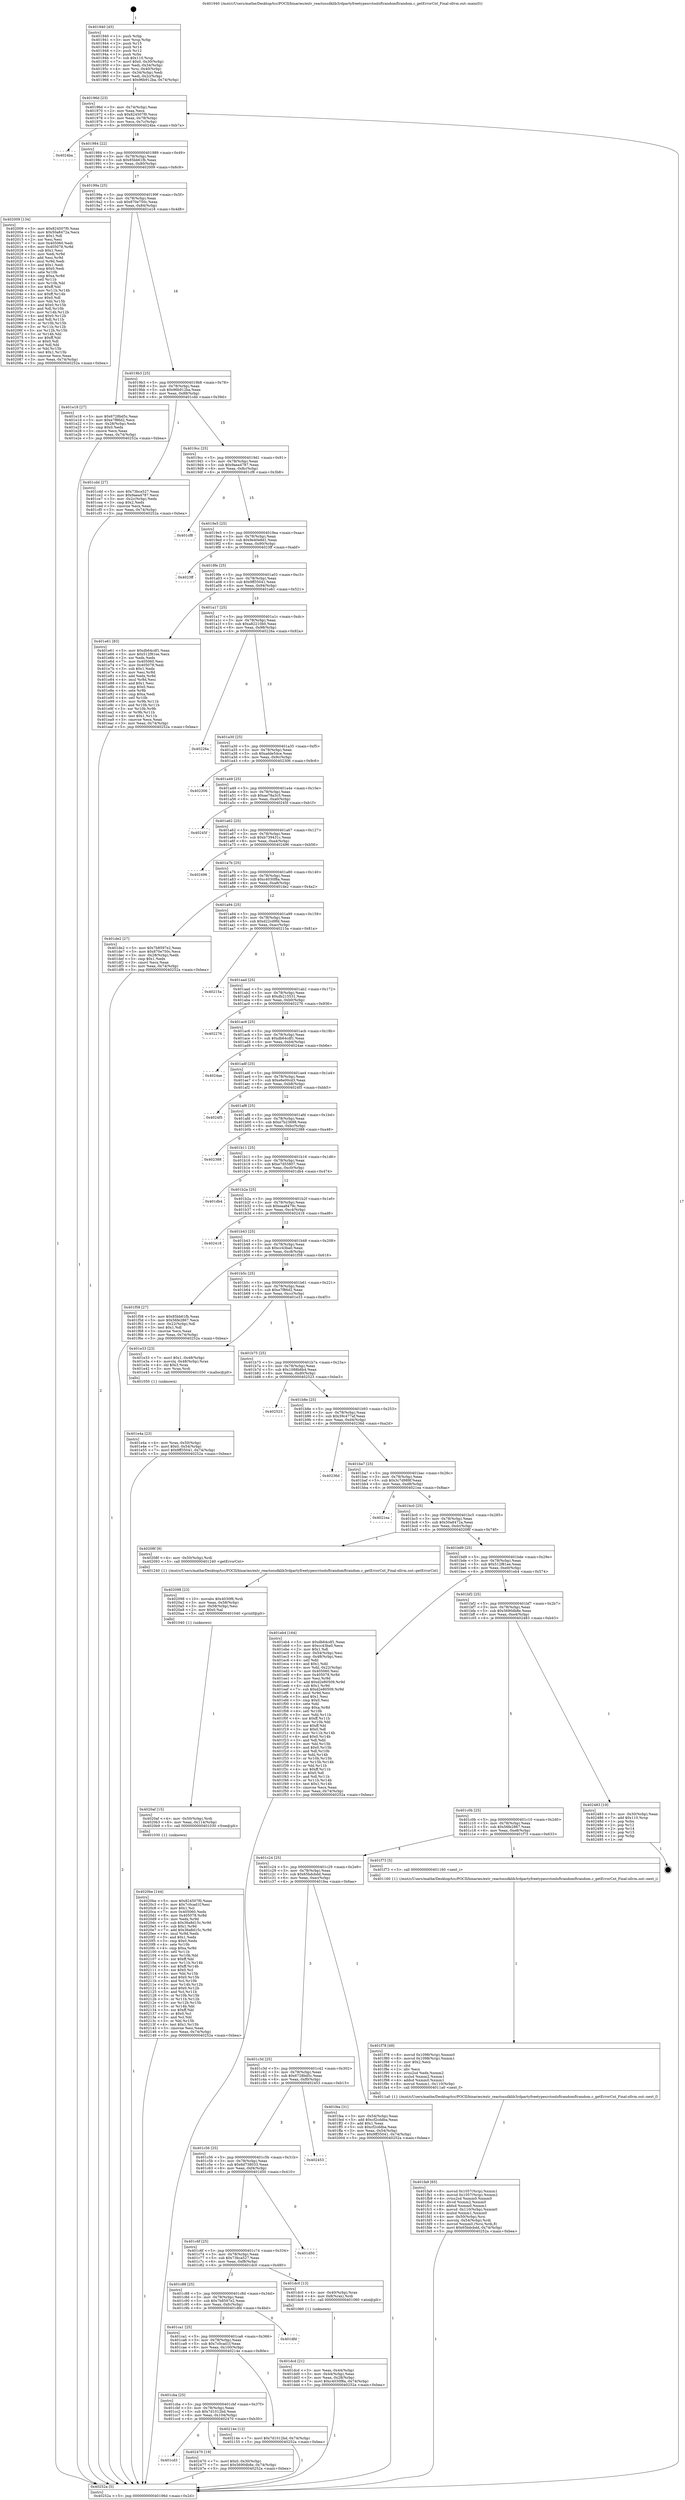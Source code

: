 digraph "0x401940" {
  label = "0x401940 (/mnt/c/Users/mathe/Desktop/tcc/POCII/binaries/extr_reactossdklib3rdpartyfreetypesrctoolsftrandomftrandom.c_getErrorCnt_Final-ollvm.out::main(0))"
  labelloc = "t"
  node[shape=record]

  Entry [label="",width=0.3,height=0.3,shape=circle,fillcolor=black,style=filled]
  "0x40196d" [label="{
     0x40196d [23]\l
     | [instrs]\l
     &nbsp;&nbsp;0x40196d \<+3\>: mov -0x74(%rbp),%eax\l
     &nbsp;&nbsp;0x401970 \<+2\>: mov %eax,%ecx\l
     &nbsp;&nbsp;0x401972 \<+6\>: sub $0x824507f0,%ecx\l
     &nbsp;&nbsp;0x401978 \<+3\>: mov %eax,-0x78(%rbp)\l
     &nbsp;&nbsp;0x40197b \<+3\>: mov %ecx,-0x7c(%rbp)\l
     &nbsp;&nbsp;0x40197e \<+6\>: je 00000000004024ba \<main+0xb7a\>\l
  }"]
  "0x4024ba" [label="{
     0x4024ba\l
  }", style=dashed]
  "0x401984" [label="{
     0x401984 [22]\l
     | [instrs]\l
     &nbsp;&nbsp;0x401984 \<+5\>: jmp 0000000000401989 \<main+0x49\>\l
     &nbsp;&nbsp;0x401989 \<+3\>: mov -0x78(%rbp),%eax\l
     &nbsp;&nbsp;0x40198c \<+5\>: sub $0x85bb61fb,%eax\l
     &nbsp;&nbsp;0x401991 \<+3\>: mov %eax,-0x80(%rbp)\l
     &nbsp;&nbsp;0x401994 \<+6\>: je 0000000000402009 \<main+0x6c9\>\l
  }"]
  Exit [label="",width=0.3,height=0.3,shape=circle,fillcolor=black,style=filled,peripheries=2]
  "0x402009" [label="{
     0x402009 [134]\l
     | [instrs]\l
     &nbsp;&nbsp;0x402009 \<+5\>: mov $0x824507f0,%eax\l
     &nbsp;&nbsp;0x40200e \<+5\>: mov $0x50a8472a,%ecx\l
     &nbsp;&nbsp;0x402013 \<+2\>: mov $0x1,%dl\l
     &nbsp;&nbsp;0x402015 \<+2\>: xor %esi,%esi\l
     &nbsp;&nbsp;0x402017 \<+7\>: mov 0x405060,%edi\l
     &nbsp;&nbsp;0x40201e \<+8\>: mov 0x405078,%r8d\l
     &nbsp;&nbsp;0x402026 \<+3\>: sub $0x1,%esi\l
     &nbsp;&nbsp;0x402029 \<+3\>: mov %edi,%r9d\l
     &nbsp;&nbsp;0x40202c \<+3\>: add %esi,%r9d\l
     &nbsp;&nbsp;0x40202f \<+4\>: imul %r9d,%edi\l
     &nbsp;&nbsp;0x402033 \<+3\>: and $0x1,%edi\l
     &nbsp;&nbsp;0x402036 \<+3\>: cmp $0x0,%edi\l
     &nbsp;&nbsp;0x402039 \<+4\>: sete %r10b\l
     &nbsp;&nbsp;0x40203d \<+4\>: cmp $0xa,%r8d\l
     &nbsp;&nbsp;0x402041 \<+4\>: setl %r11b\l
     &nbsp;&nbsp;0x402045 \<+3\>: mov %r10b,%bl\l
     &nbsp;&nbsp;0x402048 \<+3\>: xor $0xff,%bl\l
     &nbsp;&nbsp;0x40204b \<+3\>: mov %r11b,%r14b\l
     &nbsp;&nbsp;0x40204e \<+4\>: xor $0xff,%r14b\l
     &nbsp;&nbsp;0x402052 \<+3\>: xor $0x0,%dl\l
     &nbsp;&nbsp;0x402055 \<+3\>: mov %bl,%r15b\l
     &nbsp;&nbsp;0x402058 \<+4\>: and $0x0,%r15b\l
     &nbsp;&nbsp;0x40205c \<+3\>: and %dl,%r10b\l
     &nbsp;&nbsp;0x40205f \<+3\>: mov %r14b,%r12b\l
     &nbsp;&nbsp;0x402062 \<+4\>: and $0x0,%r12b\l
     &nbsp;&nbsp;0x402066 \<+3\>: and %dl,%r11b\l
     &nbsp;&nbsp;0x402069 \<+3\>: or %r10b,%r15b\l
     &nbsp;&nbsp;0x40206c \<+3\>: or %r11b,%r12b\l
     &nbsp;&nbsp;0x40206f \<+3\>: xor %r12b,%r15b\l
     &nbsp;&nbsp;0x402072 \<+3\>: or %r14b,%bl\l
     &nbsp;&nbsp;0x402075 \<+3\>: xor $0xff,%bl\l
     &nbsp;&nbsp;0x402078 \<+3\>: or $0x0,%dl\l
     &nbsp;&nbsp;0x40207b \<+2\>: and %dl,%bl\l
     &nbsp;&nbsp;0x40207d \<+3\>: or %bl,%r15b\l
     &nbsp;&nbsp;0x402080 \<+4\>: test $0x1,%r15b\l
     &nbsp;&nbsp;0x402084 \<+3\>: cmovne %ecx,%eax\l
     &nbsp;&nbsp;0x402087 \<+3\>: mov %eax,-0x74(%rbp)\l
     &nbsp;&nbsp;0x40208a \<+5\>: jmp 000000000040252a \<main+0xbea\>\l
  }"]
  "0x40199a" [label="{
     0x40199a [25]\l
     | [instrs]\l
     &nbsp;&nbsp;0x40199a \<+5\>: jmp 000000000040199f \<main+0x5f\>\l
     &nbsp;&nbsp;0x40199f \<+3\>: mov -0x78(%rbp),%eax\l
     &nbsp;&nbsp;0x4019a2 \<+5\>: sub $0x870e750c,%eax\l
     &nbsp;&nbsp;0x4019a7 \<+6\>: mov %eax,-0x84(%rbp)\l
     &nbsp;&nbsp;0x4019ad \<+6\>: je 0000000000401e18 \<main+0x4d8\>\l
  }"]
  "0x401cd3" [label="{
     0x401cd3\l
  }", style=dashed]
  "0x401e18" [label="{
     0x401e18 [27]\l
     | [instrs]\l
     &nbsp;&nbsp;0x401e18 \<+5\>: mov $0x6728bd5c,%eax\l
     &nbsp;&nbsp;0x401e1d \<+5\>: mov $0xe7f86d2,%ecx\l
     &nbsp;&nbsp;0x401e22 \<+3\>: mov -0x28(%rbp),%edx\l
     &nbsp;&nbsp;0x401e25 \<+3\>: cmp $0x0,%edx\l
     &nbsp;&nbsp;0x401e28 \<+3\>: cmove %ecx,%eax\l
     &nbsp;&nbsp;0x401e2b \<+3\>: mov %eax,-0x74(%rbp)\l
     &nbsp;&nbsp;0x401e2e \<+5\>: jmp 000000000040252a \<main+0xbea\>\l
  }"]
  "0x4019b3" [label="{
     0x4019b3 [25]\l
     | [instrs]\l
     &nbsp;&nbsp;0x4019b3 \<+5\>: jmp 00000000004019b8 \<main+0x78\>\l
     &nbsp;&nbsp;0x4019b8 \<+3\>: mov -0x78(%rbp),%eax\l
     &nbsp;&nbsp;0x4019bb \<+5\>: sub $0x96b912ba,%eax\l
     &nbsp;&nbsp;0x4019c0 \<+6\>: mov %eax,-0x88(%rbp)\l
     &nbsp;&nbsp;0x4019c6 \<+6\>: je 0000000000401cdd \<main+0x39d\>\l
  }"]
  "0x402470" [label="{
     0x402470 [19]\l
     | [instrs]\l
     &nbsp;&nbsp;0x402470 \<+7\>: movl $0x0,-0x30(%rbp)\l
     &nbsp;&nbsp;0x402477 \<+7\>: movl $0x5690db8e,-0x74(%rbp)\l
     &nbsp;&nbsp;0x40247e \<+5\>: jmp 000000000040252a \<main+0xbea\>\l
  }"]
  "0x401cdd" [label="{
     0x401cdd [27]\l
     | [instrs]\l
     &nbsp;&nbsp;0x401cdd \<+5\>: mov $0x73bca527,%eax\l
     &nbsp;&nbsp;0x401ce2 \<+5\>: mov $0x9aea4787,%ecx\l
     &nbsp;&nbsp;0x401ce7 \<+3\>: mov -0x2c(%rbp),%edx\l
     &nbsp;&nbsp;0x401cea \<+3\>: cmp $0x2,%edx\l
     &nbsp;&nbsp;0x401ced \<+3\>: cmovne %ecx,%eax\l
     &nbsp;&nbsp;0x401cf0 \<+3\>: mov %eax,-0x74(%rbp)\l
     &nbsp;&nbsp;0x401cf3 \<+5\>: jmp 000000000040252a \<main+0xbea\>\l
  }"]
  "0x4019cc" [label="{
     0x4019cc [25]\l
     | [instrs]\l
     &nbsp;&nbsp;0x4019cc \<+5\>: jmp 00000000004019d1 \<main+0x91\>\l
     &nbsp;&nbsp;0x4019d1 \<+3\>: mov -0x78(%rbp),%eax\l
     &nbsp;&nbsp;0x4019d4 \<+5\>: sub $0x9aea4787,%eax\l
     &nbsp;&nbsp;0x4019d9 \<+6\>: mov %eax,-0x8c(%rbp)\l
     &nbsp;&nbsp;0x4019df \<+6\>: je 0000000000401cf8 \<main+0x3b8\>\l
  }"]
  "0x40252a" [label="{
     0x40252a [5]\l
     | [instrs]\l
     &nbsp;&nbsp;0x40252a \<+5\>: jmp 000000000040196d \<main+0x2d\>\l
  }"]
  "0x401940" [label="{
     0x401940 [45]\l
     | [instrs]\l
     &nbsp;&nbsp;0x401940 \<+1\>: push %rbp\l
     &nbsp;&nbsp;0x401941 \<+3\>: mov %rsp,%rbp\l
     &nbsp;&nbsp;0x401944 \<+2\>: push %r15\l
     &nbsp;&nbsp;0x401946 \<+2\>: push %r14\l
     &nbsp;&nbsp;0x401948 \<+2\>: push %r12\l
     &nbsp;&nbsp;0x40194a \<+1\>: push %rbx\l
     &nbsp;&nbsp;0x40194b \<+7\>: sub $0x110,%rsp\l
     &nbsp;&nbsp;0x401952 \<+7\>: movl $0x0,-0x30(%rbp)\l
     &nbsp;&nbsp;0x401959 \<+3\>: mov %edi,-0x34(%rbp)\l
     &nbsp;&nbsp;0x40195c \<+4\>: mov %rsi,-0x40(%rbp)\l
     &nbsp;&nbsp;0x401960 \<+3\>: mov -0x34(%rbp),%edi\l
     &nbsp;&nbsp;0x401963 \<+3\>: mov %edi,-0x2c(%rbp)\l
     &nbsp;&nbsp;0x401966 \<+7\>: movl $0x96b912ba,-0x74(%rbp)\l
  }"]
  "0x401cba" [label="{
     0x401cba [25]\l
     | [instrs]\l
     &nbsp;&nbsp;0x401cba \<+5\>: jmp 0000000000401cbf \<main+0x37f\>\l
     &nbsp;&nbsp;0x401cbf \<+3\>: mov -0x78(%rbp),%eax\l
     &nbsp;&nbsp;0x401cc2 \<+5\>: sub $0x7d1012bd,%eax\l
     &nbsp;&nbsp;0x401cc7 \<+6\>: mov %eax,-0x104(%rbp)\l
     &nbsp;&nbsp;0x401ccd \<+6\>: je 0000000000402470 \<main+0xb30\>\l
  }"]
  "0x401cf8" [label="{
     0x401cf8\l
  }", style=dashed]
  "0x4019e5" [label="{
     0x4019e5 [25]\l
     | [instrs]\l
     &nbsp;&nbsp;0x4019e5 \<+5\>: jmp 00000000004019ea \<main+0xaa\>\l
     &nbsp;&nbsp;0x4019ea \<+3\>: mov -0x78(%rbp),%eax\l
     &nbsp;&nbsp;0x4019ed \<+5\>: sub $0x9e40e8d1,%eax\l
     &nbsp;&nbsp;0x4019f2 \<+6\>: mov %eax,-0x90(%rbp)\l
     &nbsp;&nbsp;0x4019f8 \<+6\>: je 00000000004023ff \<main+0xabf\>\l
  }"]
  "0x40214e" [label="{
     0x40214e [12]\l
     | [instrs]\l
     &nbsp;&nbsp;0x40214e \<+7\>: movl $0x7d1012bd,-0x74(%rbp)\l
     &nbsp;&nbsp;0x402155 \<+5\>: jmp 000000000040252a \<main+0xbea\>\l
  }"]
  "0x4023ff" [label="{
     0x4023ff\l
  }", style=dashed]
  "0x4019fe" [label="{
     0x4019fe [25]\l
     | [instrs]\l
     &nbsp;&nbsp;0x4019fe \<+5\>: jmp 0000000000401a03 \<main+0xc3\>\l
     &nbsp;&nbsp;0x401a03 \<+3\>: mov -0x78(%rbp),%eax\l
     &nbsp;&nbsp;0x401a06 \<+5\>: sub $0x9ff35041,%eax\l
     &nbsp;&nbsp;0x401a0b \<+6\>: mov %eax,-0x94(%rbp)\l
     &nbsp;&nbsp;0x401a11 \<+6\>: je 0000000000401e61 \<main+0x521\>\l
  }"]
  "0x401ca1" [label="{
     0x401ca1 [25]\l
     | [instrs]\l
     &nbsp;&nbsp;0x401ca1 \<+5\>: jmp 0000000000401ca6 \<main+0x366\>\l
     &nbsp;&nbsp;0x401ca6 \<+3\>: mov -0x78(%rbp),%eax\l
     &nbsp;&nbsp;0x401ca9 \<+5\>: sub $0x7c0cad1f,%eax\l
     &nbsp;&nbsp;0x401cae \<+6\>: mov %eax,-0x100(%rbp)\l
     &nbsp;&nbsp;0x401cb4 \<+6\>: je 000000000040214e \<main+0x80e\>\l
  }"]
  "0x401e61" [label="{
     0x401e61 [83]\l
     | [instrs]\l
     &nbsp;&nbsp;0x401e61 \<+5\>: mov $0xdb64cdf1,%eax\l
     &nbsp;&nbsp;0x401e66 \<+5\>: mov $0x512f81ee,%ecx\l
     &nbsp;&nbsp;0x401e6b \<+2\>: xor %edx,%edx\l
     &nbsp;&nbsp;0x401e6d \<+7\>: mov 0x405060,%esi\l
     &nbsp;&nbsp;0x401e74 \<+7\>: mov 0x405078,%edi\l
     &nbsp;&nbsp;0x401e7b \<+3\>: sub $0x1,%edx\l
     &nbsp;&nbsp;0x401e7e \<+3\>: mov %esi,%r8d\l
     &nbsp;&nbsp;0x401e81 \<+3\>: add %edx,%r8d\l
     &nbsp;&nbsp;0x401e84 \<+4\>: imul %r8d,%esi\l
     &nbsp;&nbsp;0x401e88 \<+3\>: and $0x1,%esi\l
     &nbsp;&nbsp;0x401e8b \<+3\>: cmp $0x0,%esi\l
     &nbsp;&nbsp;0x401e8e \<+4\>: sete %r9b\l
     &nbsp;&nbsp;0x401e92 \<+3\>: cmp $0xa,%edi\l
     &nbsp;&nbsp;0x401e95 \<+4\>: setl %r10b\l
     &nbsp;&nbsp;0x401e99 \<+3\>: mov %r9b,%r11b\l
     &nbsp;&nbsp;0x401e9c \<+3\>: and %r10b,%r11b\l
     &nbsp;&nbsp;0x401e9f \<+3\>: xor %r10b,%r9b\l
     &nbsp;&nbsp;0x401ea2 \<+3\>: or %r9b,%r11b\l
     &nbsp;&nbsp;0x401ea5 \<+4\>: test $0x1,%r11b\l
     &nbsp;&nbsp;0x401ea9 \<+3\>: cmovne %ecx,%eax\l
     &nbsp;&nbsp;0x401eac \<+3\>: mov %eax,-0x74(%rbp)\l
     &nbsp;&nbsp;0x401eaf \<+5\>: jmp 000000000040252a \<main+0xbea\>\l
  }"]
  "0x401a17" [label="{
     0x401a17 [25]\l
     | [instrs]\l
     &nbsp;&nbsp;0x401a17 \<+5\>: jmp 0000000000401a1c \<main+0xdc\>\l
     &nbsp;&nbsp;0x401a1c \<+3\>: mov -0x78(%rbp),%eax\l
     &nbsp;&nbsp;0x401a1f \<+5\>: sub $0xa82210b0,%eax\l
     &nbsp;&nbsp;0x401a24 \<+6\>: mov %eax,-0x98(%rbp)\l
     &nbsp;&nbsp;0x401a2a \<+6\>: je 000000000040226a \<main+0x92a\>\l
  }"]
  "0x401dfd" [label="{
     0x401dfd\l
  }", style=dashed]
  "0x40226a" [label="{
     0x40226a\l
  }", style=dashed]
  "0x401a30" [label="{
     0x401a30 [25]\l
     | [instrs]\l
     &nbsp;&nbsp;0x401a30 \<+5\>: jmp 0000000000401a35 \<main+0xf5\>\l
     &nbsp;&nbsp;0x401a35 \<+3\>: mov -0x78(%rbp),%eax\l
     &nbsp;&nbsp;0x401a38 \<+5\>: sub $0xadde54ce,%eax\l
     &nbsp;&nbsp;0x401a3d \<+6\>: mov %eax,-0x9c(%rbp)\l
     &nbsp;&nbsp;0x401a43 \<+6\>: je 0000000000402306 \<main+0x9c6\>\l
  }"]
  "0x4020be" [label="{
     0x4020be [144]\l
     | [instrs]\l
     &nbsp;&nbsp;0x4020be \<+5\>: mov $0x824507f0,%eax\l
     &nbsp;&nbsp;0x4020c3 \<+5\>: mov $0x7c0cad1f,%esi\l
     &nbsp;&nbsp;0x4020c8 \<+2\>: mov $0x1,%cl\l
     &nbsp;&nbsp;0x4020ca \<+7\>: mov 0x405060,%edx\l
     &nbsp;&nbsp;0x4020d1 \<+8\>: mov 0x405078,%r8d\l
     &nbsp;&nbsp;0x4020d9 \<+3\>: mov %edx,%r9d\l
     &nbsp;&nbsp;0x4020dc \<+7\>: sub $0x36a8d15c,%r9d\l
     &nbsp;&nbsp;0x4020e3 \<+4\>: sub $0x1,%r9d\l
     &nbsp;&nbsp;0x4020e7 \<+7\>: add $0x36a8d15c,%r9d\l
     &nbsp;&nbsp;0x4020ee \<+4\>: imul %r9d,%edx\l
     &nbsp;&nbsp;0x4020f2 \<+3\>: and $0x1,%edx\l
     &nbsp;&nbsp;0x4020f5 \<+3\>: cmp $0x0,%edx\l
     &nbsp;&nbsp;0x4020f8 \<+4\>: sete %r10b\l
     &nbsp;&nbsp;0x4020fc \<+4\>: cmp $0xa,%r8d\l
     &nbsp;&nbsp;0x402100 \<+4\>: setl %r11b\l
     &nbsp;&nbsp;0x402104 \<+3\>: mov %r10b,%bl\l
     &nbsp;&nbsp;0x402107 \<+3\>: xor $0xff,%bl\l
     &nbsp;&nbsp;0x40210a \<+3\>: mov %r11b,%r14b\l
     &nbsp;&nbsp;0x40210d \<+4\>: xor $0xff,%r14b\l
     &nbsp;&nbsp;0x402111 \<+3\>: xor $0x0,%cl\l
     &nbsp;&nbsp;0x402114 \<+3\>: mov %bl,%r15b\l
     &nbsp;&nbsp;0x402117 \<+4\>: and $0x0,%r15b\l
     &nbsp;&nbsp;0x40211b \<+3\>: and %cl,%r10b\l
     &nbsp;&nbsp;0x40211e \<+3\>: mov %r14b,%r12b\l
     &nbsp;&nbsp;0x402121 \<+4\>: and $0x0,%r12b\l
     &nbsp;&nbsp;0x402125 \<+3\>: and %cl,%r11b\l
     &nbsp;&nbsp;0x402128 \<+3\>: or %r10b,%r15b\l
     &nbsp;&nbsp;0x40212b \<+3\>: or %r11b,%r12b\l
     &nbsp;&nbsp;0x40212e \<+3\>: xor %r12b,%r15b\l
     &nbsp;&nbsp;0x402131 \<+3\>: or %r14b,%bl\l
     &nbsp;&nbsp;0x402134 \<+3\>: xor $0xff,%bl\l
     &nbsp;&nbsp;0x402137 \<+3\>: or $0x0,%cl\l
     &nbsp;&nbsp;0x40213a \<+2\>: and %cl,%bl\l
     &nbsp;&nbsp;0x40213c \<+3\>: or %bl,%r15b\l
     &nbsp;&nbsp;0x40213f \<+4\>: test $0x1,%r15b\l
     &nbsp;&nbsp;0x402143 \<+3\>: cmovne %esi,%eax\l
     &nbsp;&nbsp;0x402146 \<+3\>: mov %eax,-0x74(%rbp)\l
     &nbsp;&nbsp;0x402149 \<+5\>: jmp 000000000040252a \<main+0xbea\>\l
  }"]
  "0x402306" [label="{
     0x402306\l
  }", style=dashed]
  "0x401a49" [label="{
     0x401a49 [25]\l
     | [instrs]\l
     &nbsp;&nbsp;0x401a49 \<+5\>: jmp 0000000000401a4e \<main+0x10e\>\l
     &nbsp;&nbsp;0x401a4e \<+3\>: mov -0x78(%rbp),%eax\l
     &nbsp;&nbsp;0x401a51 \<+5\>: sub $0xae78a3c5,%eax\l
     &nbsp;&nbsp;0x401a56 \<+6\>: mov %eax,-0xa0(%rbp)\l
     &nbsp;&nbsp;0x401a5c \<+6\>: je 000000000040245f \<main+0xb1f\>\l
  }"]
  "0x4020af" [label="{
     0x4020af [15]\l
     | [instrs]\l
     &nbsp;&nbsp;0x4020af \<+4\>: mov -0x50(%rbp),%rdi\l
     &nbsp;&nbsp;0x4020b3 \<+6\>: mov %eax,-0x114(%rbp)\l
     &nbsp;&nbsp;0x4020b9 \<+5\>: call 0000000000401030 \<free@plt\>\l
     | [calls]\l
     &nbsp;&nbsp;0x401030 \{1\} (unknown)\l
  }"]
  "0x40245f" [label="{
     0x40245f\l
  }", style=dashed]
  "0x401a62" [label="{
     0x401a62 [25]\l
     | [instrs]\l
     &nbsp;&nbsp;0x401a62 \<+5\>: jmp 0000000000401a67 \<main+0x127\>\l
     &nbsp;&nbsp;0x401a67 \<+3\>: mov -0x78(%rbp),%eax\l
     &nbsp;&nbsp;0x401a6a \<+5\>: sub $0xb739431c,%eax\l
     &nbsp;&nbsp;0x401a6f \<+6\>: mov %eax,-0xa4(%rbp)\l
     &nbsp;&nbsp;0x401a75 \<+6\>: je 0000000000402496 \<main+0xb56\>\l
  }"]
  "0x402098" [label="{
     0x402098 [23]\l
     | [instrs]\l
     &nbsp;&nbsp;0x402098 \<+10\>: movabs $0x4030f6,%rdi\l
     &nbsp;&nbsp;0x4020a2 \<+3\>: mov %eax,-0x58(%rbp)\l
     &nbsp;&nbsp;0x4020a5 \<+3\>: mov -0x58(%rbp),%esi\l
     &nbsp;&nbsp;0x4020a8 \<+2\>: mov $0x0,%al\l
     &nbsp;&nbsp;0x4020aa \<+5\>: call 0000000000401040 \<printf@plt\>\l
     | [calls]\l
     &nbsp;&nbsp;0x401040 \{1\} (unknown)\l
  }"]
  "0x402496" [label="{
     0x402496\l
  }", style=dashed]
  "0x401a7b" [label="{
     0x401a7b [25]\l
     | [instrs]\l
     &nbsp;&nbsp;0x401a7b \<+5\>: jmp 0000000000401a80 \<main+0x140\>\l
     &nbsp;&nbsp;0x401a80 \<+3\>: mov -0x78(%rbp),%eax\l
     &nbsp;&nbsp;0x401a83 \<+5\>: sub $0xc4030f8a,%eax\l
     &nbsp;&nbsp;0x401a88 \<+6\>: mov %eax,-0xa8(%rbp)\l
     &nbsp;&nbsp;0x401a8e \<+6\>: je 0000000000401de2 \<main+0x4a2\>\l
  }"]
  "0x401fa9" [label="{
     0x401fa9 [65]\l
     | [instrs]\l
     &nbsp;&nbsp;0x401fa9 \<+8\>: movsd 0x1057(%rip),%xmm1\l
     &nbsp;&nbsp;0x401fb1 \<+8\>: movsd 0x1057(%rip),%xmm2\l
     &nbsp;&nbsp;0x401fb9 \<+4\>: cvtss2sd %xmm0,%xmm0\l
     &nbsp;&nbsp;0x401fbd \<+4\>: divsd %xmm2,%xmm0\l
     &nbsp;&nbsp;0x401fc1 \<+4\>: addsd %xmm0,%xmm1\l
     &nbsp;&nbsp;0x401fc5 \<+8\>: movsd -0x110(%rbp),%xmm0\l
     &nbsp;&nbsp;0x401fcd \<+4\>: mulsd %xmm1,%xmm0\l
     &nbsp;&nbsp;0x401fd1 \<+4\>: mov -0x50(%rbp),%rsi\l
     &nbsp;&nbsp;0x401fd5 \<+4\>: movslq -0x54(%rbp),%rdi\l
     &nbsp;&nbsp;0x401fd9 \<+5\>: movsd %xmm0,(%rsi,%rdi,8)\l
     &nbsp;&nbsp;0x401fde \<+7\>: movl $0x65bdcbdd,-0x74(%rbp)\l
     &nbsp;&nbsp;0x401fe5 \<+5\>: jmp 000000000040252a \<main+0xbea\>\l
  }"]
  "0x401de2" [label="{
     0x401de2 [27]\l
     | [instrs]\l
     &nbsp;&nbsp;0x401de2 \<+5\>: mov $0x7b8597e2,%eax\l
     &nbsp;&nbsp;0x401de7 \<+5\>: mov $0x870e750c,%ecx\l
     &nbsp;&nbsp;0x401dec \<+3\>: mov -0x28(%rbp),%edx\l
     &nbsp;&nbsp;0x401def \<+3\>: cmp $0x1,%edx\l
     &nbsp;&nbsp;0x401df2 \<+3\>: cmovl %ecx,%eax\l
     &nbsp;&nbsp;0x401df5 \<+3\>: mov %eax,-0x74(%rbp)\l
     &nbsp;&nbsp;0x401df8 \<+5\>: jmp 000000000040252a \<main+0xbea\>\l
  }"]
  "0x401a94" [label="{
     0x401a94 [25]\l
     | [instrs]\l
     &nbsp;&nbsp;0x401a94 \<+5\>: jmp 0000000000401a99 \<main+0x159\>\l
     &nbsp;&nbsp;0x401a99 \<+3\>: mov -0x78(%rbp),%eax\l
     &nbsp;&nbsp;0x401a9c \<+5\>: sub $0xd22cd9fd,%eax\l
     &nbsp;&nbsp;0x401aa1 \<+6\>: mov %eax,-0xac(%rbp)\l
     &nbsp;&nbsp;0x401aa7 \<+6\>: je 000000000040215a \<main+0x81a\>\l
  }"]
  "0x401f78" [label="{
     0x401f78 [49]\l
     | [instrs]\l
     &nbsp;&nbsp;0x401f78 \<+8\>: movsd 0x1098(%rip),%xmm0\l
     &nbsp;&nbsp;0x401f80 \<+8\>: movsd 0x1098(%rip),%xmm1\l
     &nbsp;&nbsp;0x401f88 \<+5\>: mov $0x2,%ecx\l
     &nbsp;&nbsp;0x401f8d \<+1\>: cltd\l
     &nbsp;&nbsp;0x401f8e \<+2\>: idiv %ecx\l
     &nbsp;&nbsp;0x401f90 \<+4\>: cvtsi2sd %edx,%xmm2\l
     &nbsp;&nbsp;0x401f94 \<+4\>: mulsd %xmm2,%xmm1\l
     &nbsp;&nbsp;0x401f98 \<+4\>: addsd %xmm0,%xmm1\l
     &nbsp;&nbsp;0x401f9c \<+8\>: movsd %xmm1,-0x110(%rbp)\l
     &nbsp;&nbsp;0x401fa4 \<+5\>: call 00000000004011a0 \<next_f\>\l
     | [calls]\l
     &nbsp;&nbsp;0x4011a0 \{1\} (/mnt/c/Users/mathe/Desktop/tcc/POCII/binaries/extr_reactossdklib3rdpartyfreetypesrctoolsftrandomftrandom.c_getErrorCnt_Final-ollvm.out::next_f)\l
  }"]
  "0x40215a" [label="{
     0x40215a\l
  }", style=dashed]
  "0x401aad" [label="{
     0x401aad [25]\l
     | [instrs]\l
     &nbsp;&nbsp;0x401aad \<+5\>: jmp 0000000000401ab2 \<main+0x172\>\l
     &nbsp;&nbsp;0x401ab2 \<+3\>: mov -0x78(%rbp),%eax\l
     &nbsp;&nbsp;0x401ab5 \<+5\>: sub $0xdb215531,%eax\l
     &nbsp;&nbsp;0x401aba \<+6\>: mov %eax,-0xb0(%rbp)\l
     &nbsp;&nbsp;0x401ac0 \<+6\>: je 0000000000402276 \<main+0x936\>\l
  }"]
  "0x401e4a" [label="{
     0x401e4a [23]\l
     | [instrs]\l
     &nbsp;&nbsp;0x401e4a \<+4\>: mov %rax,-0x50(%rbp)\l
     &nbsp;&nbsp;0x401e4e \<+7\>: movl $0x0,-0x54(%rbp)\l
     &nbsp;&nbsp;0x401e55 \<+7\>: movl $0x9ff35041,-0x74(%rbp)\l
     &nbsp;&nbsp;0x401e5c \<+5\>: jmp 000000000040252a \<main+0xbea\>\l
  }"]
  "0x402276" [label="{
     0x402276\l
  }", style=dashed]
  "0x401ac6" [label="{
     0x401ac6 [25]\l
     | [instrs]\l
     &nbsp;&nbsp;0x401ac6 \<+5\>: jmp 0000000000401acb \<main+0x18b\>\l
     &nbsp;&nbsp;0x401acb \<+3\>: mov -0x78(%rbp),%eax\l
     &nbsp;&nbsp;0x401ace \<+5\>: sub $0xdb64cdf1,%eax\l
     &nbsp;&nbsp;0x401ad3 \<+6\>: mov %eax,-0xb4(%rbp)\l
     &nbsp;&nbsp;0x401ad9 \<+6\>: je 00000000004024ae \<main+0xb6e\>\l
  }"]
  "0x401dcd" [label="{
     0x401dcd [21]\l
     | [instrs]\l
     &nbsp;&nbsp;0x401dcd \<+3\>: mov %eax,-0x44(%rbp)\l
     &nbsp;&nbsp;0x401dd0 \<+3\>: mov -0x44(%rbp),%eax\l
     &nbsp;&nbsp;0x401dd3 \<+3\>: mov %eax,-0x28(%rbp)\l
     &nbsp;&nbsp;0x401dd6 \<+7\>: movl $0xc4030f8a,-0x74(%rbp)\l
     &nbsp;&nbsp;0x401ddd \<+5\>: jmp 000000000040252a \<main+0xbea\>\l
  }"]
  "0x4024ae" [label="{
     0x4024ae\l
  }", style=dashed]
  "0x401adf" [label="{
     0x401adf [25]\l
     | [instrs]\l
     &nbsp;&nbsp;0x401adf \<+5\>: jmp 0000000000401ae4 \<main+0x1a4\>\l
     &nbsp;&nbsp;0x401ae4 \<+3\>: mov -0x78(%rbp),%eax\l
     &nbsp;&nbsp;0x401ae7 \<+5\>: sub $0xe6e00cd3,%eax\l
     &nbsp;&nbsp;0x401aec \<+6\>: mov %eax,-0xb8(%rbp)\l
     &nbsp;&nbsp;0x401af2 \<+6\>: je 00000000004024f5 \<main+0xbb5\>\l
  }"]
  "0x401c88" [label="{
     0x401c88 [25]\l
     | [instrs]\l
     &nbsp;&nbsp;0x401c88 \<+5\>: jmp 0000000000401c8d \<main+0x34d\>\l
     &nbsp;&nbsp;0x401c8d \<+3\>: mov -0x78(%rbp),%eax\l
     &nbsp;&nbsp;0x401c90 \<+5\>: sub $0x7b8597e2,%eax\l
     &nbsp;&nbsp;0x401c95 \<+6\>: mov %eax,-0xfc(%rbp)\l
     &nbsp;&nbsp;0x401c9b \<+6\>: je 0000000000401dfd \<main+0x4bd\>\l
  }"]
  "0x4024f5" [label="{
     0x4024f5\l
  }", style=dashed]
  "0x401af8" [label="{
     0x401af8 [25]\l
     | [instrs]\l
     &nbsp;&nbsp;0x401af8 \<+5\>: jmp 0000000000401afd \<main+0x1bd\>\l
     &nbsp;&nbsp;0x401afd \<+3\>: mov -0x78(%rbp),%eax\l
     &nbsp;&nbsp;0x401b00 \<+5\>: sub $0xe7b23698,%eax\l
     &nbsp;&nbsp;0x401b05 \<+6\>: mov %eax,-0xbc(%rbp)\l
     &nbsp;&nbsp;0x401b0b \<+6\>: je 0000000000402388 \<main+0xa48\>\l
  }"]
  "0x401dc0" [label="{
     0x401dc0 [13]\l
     | [instrs]\l
     &nbsp;&nbsp;0x401dc0 \<+4\>: mov -0x40(%rbp),%rax\l
     &nbsp;&nbsp;0x401dc4 \<+4\>: mov 0x8(%rax),%rdi\l
     &nbsp;&nbsp;0x401dc8 \<+5\>: call 0000000000401060 \<atoi@plt\>\l
     | [calls]\l
     &nbsp;&nbsp;0x401060 \{1\} (unknown)\l
  }"]
  "0x402388" [label="{
     0x402388\l
  }", style=dashed]
  "0x401b11" [label="{
     0x401b11 [25]\l
     | [instrs]\l
     &nbsp;&nbsp;0x401b11 \<+5\>: jmp 0000000000401b16 \<main+0x1d6\>\l
     &nbsp;&nbsp;0x401b16 \<+3\>: mov -0x78(%rbp),%eax\l
     &nbsp;&nbsp;0x401b19 \<+5\>: sub $0xe7d55807,%eax\l
     &nbsp;&nbsp;0x401b1e \<+6\>: mov %eax,-0xc0(%rbp)\l
     &nbsp;&nbsp;0x401b24 \<+6\>: je 0000000000401db4 \<main+0x474\>\l
  }"]
  "0x401c6f" [label="{
     0x401c6f [25]\l
     | [instrs]\l
     &nbsp;&nbsp;0x401c6f \<+5\>: jmp 0000000000401c74 \<main+0x334\>\l
     &nbsp;&nbsp;0x401c74 \<+3\>: mov -0x78(%rbp),%eax\l
     &nbsp;&nbsp;0x401c77 \<+5\>: sub $0x73bca527,%eax\l
     &nbsp;&nbsp;0x401c7c \<+6\>: mov %eax,-0xf8(%rbp)\l
     &nbsp;&nbsp;0x401c82 \<+6\>: je 0000000000401dc0 \<main+0x480\>\l
  }"]
  "0x401db4" [label="{
     0x401db4\l
  }", style=dashed]
  "0x401b2a" [label="{
     0x401b2a [25]\l
     | [instrs]\l
     &nbsp;&nbsp;0x401b2a \<+5\>: jmp 0000000000401b2f \<main+0x1ef\>\l
     &nbsp;&nbsp;0x401b2f \<+3\>: mov -0x78(%rbp),%eax\l
     &nbsp;&nbsp;0x401b32 \<+5\>: sub $0xeaa8479c,%eax\l
     &nbsp;&nbsp;0x401b37 \<+6\>: mov %eax,-0xc4(%rbp)\l
     &nbsp;&nbsp;0x401b3d \<+6\>: je 0000000000402418 \<main+0xad8\>\l
  }"]
  "0x401d50" [label="{
     0x401d50\l
  }", style=dashed]
  "0x402418" [label="{
     0x402418\l
  }", style=dashed]
  "0x401b43" [label="{
     0x401b43 [25]\l
     | [instrs]\l
     &nbsp;&nbsp;0x401b43 \<+5\>: jmp 0000000000401b48 \<main+0x208\>\l
     &nbsp;&nbsp;0x401b48 \<+3\>: mov -0x78(%rbp),%eax\l
     &nbsp;&nbsp;0x401b4b \<+5\>: sub $0xcc43ba0,%eax\l
     &nbsp;&nbsp;0x401b50 \<+6\>: mov %eax,-0xc8(%rbp)\l
     &nbsp;&nbsp;0x401b56 \<+6\>: je 0000000000401f58 \<main+0x618\>\l
  }"]
  "0x401c56" [label="{
     0x401c56 [25]\l
     | [instrs]\l
     &nbsp;&nbsp;0x401c56 \<+5\>: jmp 0000000000401c5b \<main+0x31b\>\l
     &nbsp;&nbsp;0x401c5b \<+3\>: mov -0x78(%rbp),%eax\l
     &nbsp;&nbsp;0x401c5e \<+5\>: sub $0x6d738033,%eax\l
     &nbsp;&nbsp;0x401c63 \<+6\>: mov %eax,-0xf4(%rbp)\l
     &nbsp;&nbsp;0x401c69 \<+6\>: je 0000000000401d50 \<main+0x410\>\l
  }"]
  "0x401f58" [label="{
     0x401f58 [27]\l
     | [instrs]\l
     &nbsp;&nbsp;0x401f58 \<+5\>: mov $0x85bb61fb,%eax\l
     &nbsp;&nbsp;0x401f5d \<+5\>: mov $0x56fe2867,%ecx\l
     &nbsp;&nbsp;0x401f62 \<+3\>: mov -0x22(%rbp),%dl\l
     &nbsp;&nbsp;0x401f65 \<+3\>: test $0x1,%dl\l
     &nbsp;&nbsp;0x401f68 \<+3\>: cmovne %ecx,%eax\l
     &nbsp;&nbsp;0x401f6b \<+3\>: mov %eax,-0x74(%rbp)\l
     &nbsp;&nbsp;0x401f6e \<+5\>: jmp 000000000040252a \<main+0xbea\>\l
  }"]
  "0x401b5c" [label="{
     0x401b5c [25]\l
     | [instrs]\l
     &nbsp;&nbsp;0x401b5c \<+5\>: jmp 0000000000401b61 \<main+0x221\>\l
     &nbsp;&nbsp;0x401b61 \<+3\>: mov -0x78(%rbp),%eax\l
     &nbsp;&nbsp;0x401b64 \<+5\>: sub $0xe7f86d2,%eax\l
     &nbsp;&nbsp;0x401b69 \<+6\>: mov %eax,-0xcc(%rbp)\l
     &nbsp;&nbsp;0x401b6f \<+6\>: je 0000000000401e33 \<main+0x4f3\>\l
  }"]
  "0x402453" [label="{
     0x402453\l
  }", style=dashed]
  "0x401e33" [label="{
     0x401e33 [23]\l
     | [instrs]\l
     &nbsp;&nbsp;0x401e33 \<+7\>: movl $0x1,-0x48(%rbp)\l
     &nbsp;&nbsp;0x401e3a \<+4\>: movslq -0x48(%rbp),%rax\l
     &nbsp;&nbsp;0x401e3e \<+4\>: shl $0x3,%rax\l
     &nbsp;&nbsp;0x401e42 \<+3\>: mov %rax,%rdi\l
     &nbsp;&nbsp;0x401e45 \<+5\>: call 0000000000401050 \<malloc@plt\>\l
     | [calls]\l
     &nbsp;&nbsp;0x401050 \{1\} (unknown)\l
  }"]
  "0x401b75" [label="{
     0x401b75 [25]\l
     | [instrs]\l
     &nbsp;&nbsp;0x401b75 \<+5\>: jmp 0000000000401b7a \<main+0x23a\>\l
     &nbsp;&nbsp;0x401b7a \<+3\>: mov -0x78(%rbp),%eax\l
     &nbsp;&nbsp;0x401b7d \<+5\>: sub $0x1088b6b4,%eax\l
     &nbsp;&nbsp;0x401b82 \<+6\>: mov %eax,-0xd0(%rbp)\l
     &nbsp;&nbsp;0x401b88 \<+6\>: je 0000000000402523 \<main+0xbe3\>\l
  }"]
  "0x401c3d" [label="{
     0x401c3d [25]\l
     | [instrs]\l
     &nbsp;&nbsp;0x401c3d \<+5\>: jmp 0000000000401c42 \<main+0x302\>\l
     &nbsp;&nbsp;0x401c42 \<+3\>: mov -0x78(%rbp),%eax\l
     &nbsp;&nbsp;0x401c45 \<+5\>: sub $0x6728bd5c,%eax\l
     &nbsp;&nbsp;0x401c4a \<+6\>: mov %eax,-0xf0(%rbp)\l
     &nbsp;&nbsp;0x401c50 \<+6\>: je 0000000000402453 \<main+0xb13\>\l
  }"]
  "0x402523" [label="{
     0x402523\l
  }", style=dashed]
  "0x401b8e" [label="{
     0x401b8e [25]\l
     | [instrs]\l
     &nbsp;&nbsp;0x401b8e \<+5\>: jmp 0000000000401b93 \<main+0x253\>\l
     &nbsp;&nbsp;0x401b93 \<+3\>: mov -0x78(%rbp),%eax\l
     &nbsp;&nbsp;0x401b96 \<+5\>: sub $0x39c477af,%eax\l
     &nbsp;&nbsp;0x401b9b \<+6\>: mov %eax,-0xd4(%rbp)\l
     &nbsp;&nbsp;0x401ba1 \<+6\>: je 000000000040236d \<main+0xa2d\>\l
  }"]
  "0x401fea" [label="{
     0x401fea [31]\l
     | [instrs]\l
     &nbsp;&nbsp;0x401fea \<+3\>: mov -0x54(%rbp),%eax\l
     &nbsp;&nbsp;0x401fed \<+5\>: add $0xcf2cddba,%eax\l
     &nbsp;&nbsp;0x401ff2 \<+3\>: add $0x1,%eax\l
     &nbsp;&nbsp;0x401ff5 \<+5\>: sub $0xcf2cddba,%eax\l
     &nbsp;&nbsp;0x401ffa \<+3\>: mov %eax,-0x54(%rbp)\l
     &nbsp;&nbsp;0x401ffd \<+7\>: movl $0x9ff35041,-0x74(%rbp)\l
     &nbsp;&nbsp;0x402004 \<+5\>: jmp 000000000040252a \<main+0xbea\>\l
  }"]
  "0x40236d" [label="{
     0x40236d\l
  }", style=dashed]
  "0x401ba7" [label="{
     0x401ba7 [25]\l
     | [instrs]\l
     &nbsp;&nbsp;0x401ba7 \<+5\>: jmp 0000000000401bac \<main+0x26c\>\l
     &nbsp;&nbsp;0x401bac \<+3\>: mov -0x78(%rbp),%eax\l
     &nbsp;&nbsp;0x401baf \<+5\>: sub $0x3c7d989f,%eax\l
     &nbsp;&nbsp;0x401bb4 \<+6\>: mov %eax,-0xd8(%rbp)\l
     &nbsp;&nbsp;0x401bba \<+6\>: je 00000000004021ea \<main+0x8aa\>\l
  }"]
  "0x401c24" [label="{
     0x401c24 [25]\l
     | [instrs]\l
     &nbsp;&nbsp;0x401c24 \<+5\>: jmp 0000000000401c29 \<main+0x2e9\>\l
     &nbsp;&nbsp;0x401c29 \<+3\>: mov -0x78(%rbp),%eax\l
     &nbsp;&nbsp;0x401c2c \<+5\>: sub $0x65bdcbdd,%eax\l
     &nbsp;&nbsp;0x401c31 \<+6\>: mov %eax,-0xec(%rbp)\l
     &nbsp;&nbsp;0x401c37 \<+6\>: je 0000000000401fea \<main+0x6aa\>\l
  }"]
  "0x4021ea" [label="{
     0x4021ea\l
  }", style=dashed]
  "0x401bc0" [label="{
     0x401bc0 [25]\l
     | [instrs]\l
     &nbsp;&nbsp;0x401bc0 \<+5\>: jmp 0000000000401bc5 \<main+0x285\>\l
     &nbsp;&nbsp;0x401bc5 \<+3\>: mov -0x78(%rbp),%eax\l
     &nbsp;&nbsp;0x401bc8 \<+5\>: sub $0x50a8472a,%eax\l
     &nbsp;&nbsp;0x401bcd \<+6\>: mov %eax,-0xdc(%rbp)\l
     &nbsp;&nbsp;0x401bd3 \<+6\>: je 000000000040208f \<main+0x74f\>\l
  }"]
  "0x401f73" [label="{
     0x401f73 [5]\l
     | [instrs]\l
     &nbsp;&nbsp;0x401f73 \<+5\>: call 0000000000401160 \<next_i\>\l
     | [calls]\l
     &nbsp;&nbsp;0x401160 \{1\} (/mnt/c/Users/mathe/Desktop/tcc/POCII/binaries/extr_reactossdklib3rdpartyfreetypesrctoolsftrandomftrandom.c_getErrorCnt_Final-ollvm.out::next_i)\l
  }"]
  "0x40208f" [label="{
     0x40208f [9]\l
     | [instrs]\l
     &nbsp;&nbsp;0x40208f \<+4\>: mov -0x50(%rbp),%rdi\l
     &nbsp;&nbsp;0x402093 \<+5\>: call 0000000000401240 \<getErrorCnt\>\l
     | [calls]\l
     &nbsp;&nbsp;0x401240 \{1\} (/mnt/c/Users/mathe/Desktop/tcc/POCII/binaries/extr_reactossdklib3rdpartyfreetypesrctoolsftrandomftrandom.c_getErrorCnt_Final-ollvm.out::getErrorCnt)\l
  }"]
  "0x401bd9" [label="{
     0x401bd9 [25]\l
     | [instrs]\l
     &nbsp;&nbsp;0x401bd9 \<+5\>: jmp 0000000000401bde \<main+0x29e\>\l
     &nbsp;&nbsp;0x401bde \<+3\>: mov -0x78(%rbp),%eax\l
     &nbsp;&nbsp;0x401be1 \<+5\>: sub $0x512f81ee,%eax\l
     &nbsp;&nbsp;0x401be6 \<+6\>: mov %eax,-0xe0(%rbp)\l
     &nbsp;&nbsp;0x401bec \<+6\>: je 0000000000401eb4 \<main+0x574\>\l
  }"]
  "0x401c0b" [label="{
     0x401c0b [25]\l
     | [instrs]\l
     &nbsp;&nbsp;0x401c0b \<+5\>: jmp 0000000000401c10 \<main+0x2d0\>\l
     &nbsp;&nbsp;0x401c10 \<+3\>: mov -0x78(%rbp),%eax\l
     &nbsp;&nbsp;0x401c13 \<+5\>: sub $0x56fe2867,%eax\l
     &nbsp;&nbsp;0x401c18 \<+6\>: mov %eax,-0xe8(%rbp)\l
     &nbsp;&nbsp;0x401c1e \<+6\>: je 0000000000401f73 \<main+0x633\>\l
  }"]
  "0x401eb4" [label="{
     0x401eb4 [164]\l
     | [instrs]\l
     &nbsp;&nbsp;0x401eb4 \<+5\>: mov $0xdb64cdf1,%eax\l
     &nbsp;&nbsp;0x401eb9 \<+5\>: mov $0xcc43ba0,%ecx\l
     &nbsp;&nbsp;0x401ebe \<+2\>: mov $0x1,%dl\l
     &nbsp;&nbsp;0x401ec0 \<+3\>: mov -0x54(%rbp),%esi\l
     &nbsp;&nbsp;0x401ec3 \<+3\>: cmp -0x48(%rbp),%esi\l
     &nbsp;&nbsp;0x401ec6 \<+4\>: setl %dil\l
     &nbsp;&nbsp;0x401eca \<+4\>: and $0x1,%dil\l
     &nbsp;&nbsp;0x401ece \<+4\>: mov %dil,-0x22(%rbp)\l
     &nbsp;&nbsp;0x401ed2 \<+7\>: mov 0x405060,%esi\l
     &nbsp;&nbsp;0x401ed9 \<+8\>: mov 0x405078,%r8d\l
     &nbsp;&nbsp;0x401ee1 \<+3\>: mov %esi,%r9d\l
     &nbsp;&nbsp;0x401ee4 \<+7\>: add $0xd2e80509,%r9d\l
     &nbsp;&nbsp;0x401eeb \<+4\>: sub $0x1,%r9d\l
     &nbsp;&nbsp;0x401eef \<+7\>: sub $0xd2e80509,%r9d\l
     &nbsp;&nbsp;0x401ef6 \<+4\>: imul %r9d,%esi\l
     &nbsp;&nbsp;0x401efa \<+3\>: and $0x1,%esi\l
     &nbsp;&nbsp;0x401efd \<+3\>: cmp $0x0,%esi\l
     &nbsp;&nbsp;0x401f00 \<+4\>: sete %dil\l
     &nbsp;&nbsp;0x401f04 \<+4\>: cmp $0xa,%r8d\l
     &nbsp;&nbsp;0x401f08 \<+4\>: setl %r10b\l
     &nbsp;&nbsp;0x401f0c \<+3\>: mov %dil,%r11b\l
     &nbsp;&nbsp;0x401f0f \<+4\>: xor $0xff,%r11b\l
     &nbsp;&nbsp;0x401f13 \<+3\>: mov %r10b,%bl\l
     &nbsp;&nbsp;0x401f16 \<+3\>: xor $0xff,%bl\l
     &nbsp;&nbsp;0x401f19 \<+3\>: xor $0x0,%dl\l
     &nbsp;&nbsp;0x401f1c \<+3\>: mov %r11b,%r14b\l
     &nbsp;&nbsp;0x401f1f \<+4\>: and $0x0,%r14b\l
     &nbsp;&nbsp;0x401f23 \<+3\>: and %dl,%dil\l
     &nbsp;&nbsp;0x401f26 \<+3\>: mov %bl,%r15b\l
     &nbsp;&nbsp;0x401f29 \<+4\>: and $0x0,%r15b\l
     &nbsp;&nbsp;0x401f2d \<+3\>: and %dl,%r10b\l
     &nbsp;&nbsp;0x401f30 \<+3\>: or %dil,%r14b\l
     &nbsp;&nbsp;0x401f33 \<+3\>: or %r10b,%r15b\l
     &nbsp;&nbsp;0x401f36 \<+3\>: xor %r15b,%r14b\l
     &nbsp;&nbsp;0x401f39 \<+3\>: or %bl,%r11b\l
     &nbsp;&nbsp;0x401f3c \<+4\>: xor $0xff,%r11b\l
     &nbsp;&nbsp;0x401f40 \<+3\>: or $0x0,%dl\l
     &nbsp;&nbsp;0x401f43 \<+3\>: and %dl,%r11b\l
     &nbsp;&nbsp;0x401f46 \<+3\>: or %r11b,%r14b\l
     &nbsp;&nbsp;0x401f49 \<+4\>: test $0x1,%r14b\l
     &nbsp;&nbsp;0x401f4d \<+3\>: cmovne %ecx,%eax\l
     &nbsp;&nbsp;0x401f50 \<+3\>: mov %eax,-0x74(%rbp)\l
     &nbsp;&nbsp;0x401f53 \<+5\>: jmp 000000000040252a \<main+0xbea\>\l
  }"]
  "0x401bf2" [label="{
     0x401bf2 [25]\l
     | [instrs]\l
     &nbsp;&nbsp;0x401bf2 \<+5\>: jmp 0000000000401bf7 \<main+0x2b7\>\l
     &nbsp;&nbsp;0x401bf7 \<+3\>: mov -0x78(%rbp),%eax\l
     &nbsp;&nbsp;0x401bfa \<+5\>: sub $0x5690db8e,%eax\l
     &nbsp;&nbsp;0x401bff \<+6\>: mov %eax,-0xe4(%rbp)\l
     &nbsp;&nbsp;0x401c05 \<+6\>: je 0000000000402483 \<main+0xb43\>\l
  }"]
  "0x402483" [label="{
     0x402483 [19]\l
     | [instrs]\l
     &nbsp;&nbsp;0x402483 \<+3\>: mov -0x30(%rbp),%eax\l
     &nbsp;&nbsp;0x402486 \<+7\>: add $0x110,%rsp\l
     &nbsp;&nbsp;0x40248d \<+1\>: pop %rbx\l
     &nbsp;&nbsp;0x40248e \<+2\>: pop %r12\l
     &nbsp;&nbsp;0x402490 \<+2\>: pop %r14\l
     &nbsp;&nbsp;0x402492 \<+2\>: pop %r15\l
     &nbsp;&nbsp;0x402494 \<+1\>: pop %rbp\l
     &nbsp;&nbsp;0x402495 \<+1\>: ret\l
  }"]
  Entry -> "0x401940" [label=" 1"]
  "0x40196d" -> "0x4024ba" [label=" 0"]
  "0x40196d" -> "0x401984" [label=" 18"]
  "0x402483" -> Exit [label=" 1"]
  "0x401984" -> "0x402009" [label=" 1"]
  "0x401984" -> "0x40199a" [label=" 17"]
  "0x402470" -> "0x40252a" [label=" 1"]
  "0x40199a" -> "0x401e18" [label=" 1"]
  "0x40199a" -> "0x4019b3" [label=" 16"]
  "0x401cba" -> "0x401cd3" [label=" 0"]
  "0x4019b3" -> "0x401cdd" [label=" 1"]
  "0x4019b3" -> "0x4019cc" [label=" 15"]
  "0x401cdd" -> "0x40252a" [label=" 1"]
  "0x401940" -> "0x40196d" [label=" 1"]
  "0x40252a" -> "0x40196d" [label=" 17"]
  "0x401cba" -> "0x402470" [label=" 1"]
  "0x4019cc" -> "0x401cf8" [label=" 0"]
  "0x4019cc" -> "0x4019e5" [label=" 15"]
  "0x40214e" -> "0x40252a" [label=" 1"]
  "0x4019e5" -> "0x4023ff" [label=" 0"]
  "0x4019e5" -> "0x4019fe" [label=" 15"]
  "0x401ca1" -> "0x401cba" [label=" 1"]
  "0x4019fe" -> "0x401e61" [label=" 2"]
  "0x4019fe" -> "0x401a17" [label=" 13"]
  "0x401ca1" -> "0x40214e" [label=" 1"]
  "0x401a17" -> "0x40226a" [label=" 0"]
  "0x401a17" -> "0x401a30" [label=" 13"]
  "0x401c88" -> "0x401ca1" [label=" 2"]
  "0x401a30" -> "0x402306" [label=" 0"]
  "0x401a30" -> "0x401a49" [label=" 13"]
  "0x401c88" -> "0x401dfd" [label=" 0"]
  "0x401a49" -> "0x40245f" [label=" 0"]
  "0x401a49" -> "0x401a62" [label=" 13"]
  "0x4020be" -> "0x40252a" [label=" 1"]
  "0x401a62" -> "0x402496" [label=" 0"]
  "0x401a62" -> "0x401a7b" [label=" 13"]
  "0x4020af" -> "0x4020be" [label=" 1"]
  "0x401a7b" -> "0x401de2" [label=" 1"]
  "0x401a7b" -> "0x401a94" [label=" 12"]
  "0x402098" -> "0x4020af" [label=" 1"]
  "0x401a94" -> "0x40215a" [label=" 0"]
  "0x401a94" -> "0x401aad" [label=" 12"]
  "0x40208f" -> "0x402098" [label=" 1"]
  "0x401aad" -> "0x402276" [label=" 0"]
  "0x401aad" -> "0x401ac6" [label=" 12"]
  "0x402009" -> "0x40252a" [label=" 1"]
  "0x401ac6" -> "0x4024ae" [label=" 0"]
  "0x401ac6" -> "0x401adf" [label=" 12"]
  "0x401fea" -> "0x40252a" [label=" 1"]
  "0x401adf" -> "0x4024f5" [label=" 0"]
  "0x401adf" -> "0x401af8" [label=" 12"]
  "0x401fa9" -> "0x40252a" [label=" 1"]
  "0x401af8" -> "0x402388" [label=" 0"]
  "0x401af8" -> "0x401b11" [label=" 12"]
  "0x401f78" -> "0x401fa9" [label=" 1"]
  "0x401b11" -> "0x401db4" [label=" 0"]
  "0x401b11" -> "0x401b2a" [label=" 12"]
  "0x401f58" -> "0x40252a" [label=" 2"]
  "0x401b2a" -> "0x402418" [label=" 0"]
  "0x401b2a" -> "0x401b43" [label=" 12"]
  "0x401eb4" -> "0x40252a" [label=" 2"]
  "0x401b43" -> "0x401f58" [label=" 2"]
  "0x401b43" -> "0x401b5c" [label=" 10"]
  "0x401e4a" -> "0x40252a" [label=" 1"]
  "0x401b5c" -> "0x401e33" [label=" 1"]
  "0x401b5c" -> "0x401b75" [label=" 9"]
  "0x401e33" -> "0x401e4a" [label=" 1"]
  "0x401b75" -> "0x402523" [label=" 0"]
  "0x401b75" -> "0x401b8e" [label=" 9"]
  "0x401de2" -> "0x40252a" [label=" 1"]
  "0x401b8e" -> "0x40236d" [label=" 0"]
  "0x401b8e" -> "0x401ba7" [label=" 9"]
  "0x401dcd" -> "0x40252a" [label=" 1"]
  "0x401ba7" -> "0x4021ea" [label=" 0"]
  "0x401ba7" -> "0x401bc0" [label=" 9"]
  "0x401c6f" -> "0x401c88" [label=" 2"]
  "0x401bc0" -> "0x40208f" [label=" 1"]
  "0x401bc0" -> "0x401bd9" [label=" 8"]
  "0x401c6f" -> "0x401dc0" [label=" 1"]
  "0x401bd9" -> "0x401eb4" [label=" 2"]
  "0x401bd9" -> "0x401bf2" [label=" 6"]
  "0x401c56" -> "0x401c6f" [label=" 3"]
  "0x401bf2" -> "0x402483" [label=" 1"]
  "0x401bf2" -> "0x401c0b" [label=" 5"]
  "0x401f73" -> "0x401f78" [label=" 1"]
  "0x401c0b" -> "0x401f73" [label=" 1"]
  "0x401c0b" -> "0x401c24" [label=" 4"]
  "0x401dc0" -> "0x401dcd" [label=" 1"]
  "0x401c24" -> "0x401fea" [label=" 1"]
  "0x401c24" -> "0x401c3d" [label=" 3"]
  "0x401e18" -> "0x40252a" [label=" 1"]
  "0x401c3d" -> "0x402453" [label=" 0"]
  "0x401c3d" -> "0x401c56" [label=" 3"]
  "0x401e61" -> "0x40252a" [label=" 2"]
  "0x401c56" -> "0x401d50" [label=" 0"]
}
